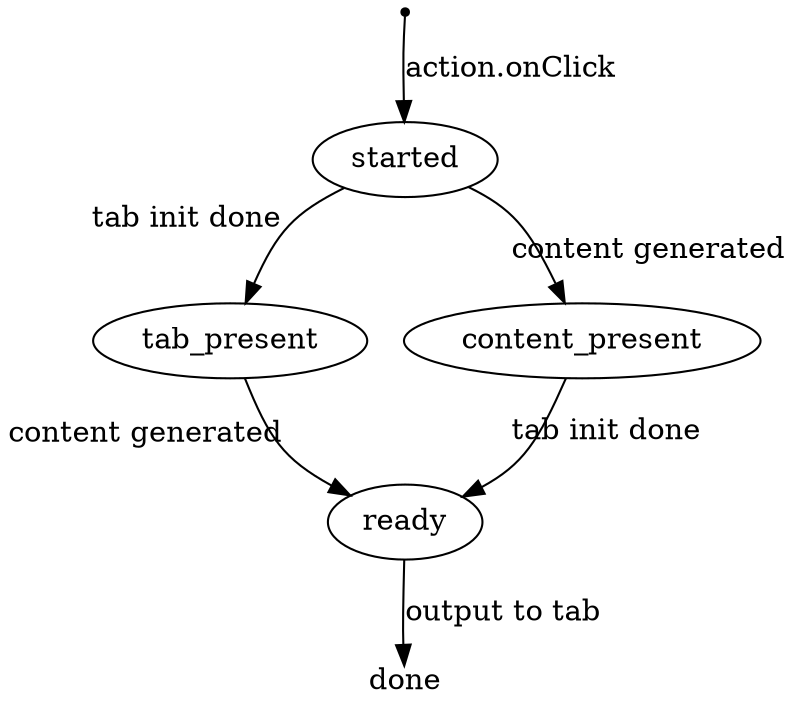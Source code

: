 digraph {
  splines=curved
  stylesheet = "https://g3doc.corp.google.com/frameworks/g3doc/includes/graphviz-style.css"
  init [shape=point id=black];
  done [shape=plain  label="done"]
  init -> started [label="action.onClick"]
  started -> tab_present [xlabel="tab init done"]
  started -> content_present [label="content generated"]
  tab_present -> ready [xlabel="content generated"]
  content_present -> ready [label="tab init done"]
  ready -> done [label="output to tab"]
}
